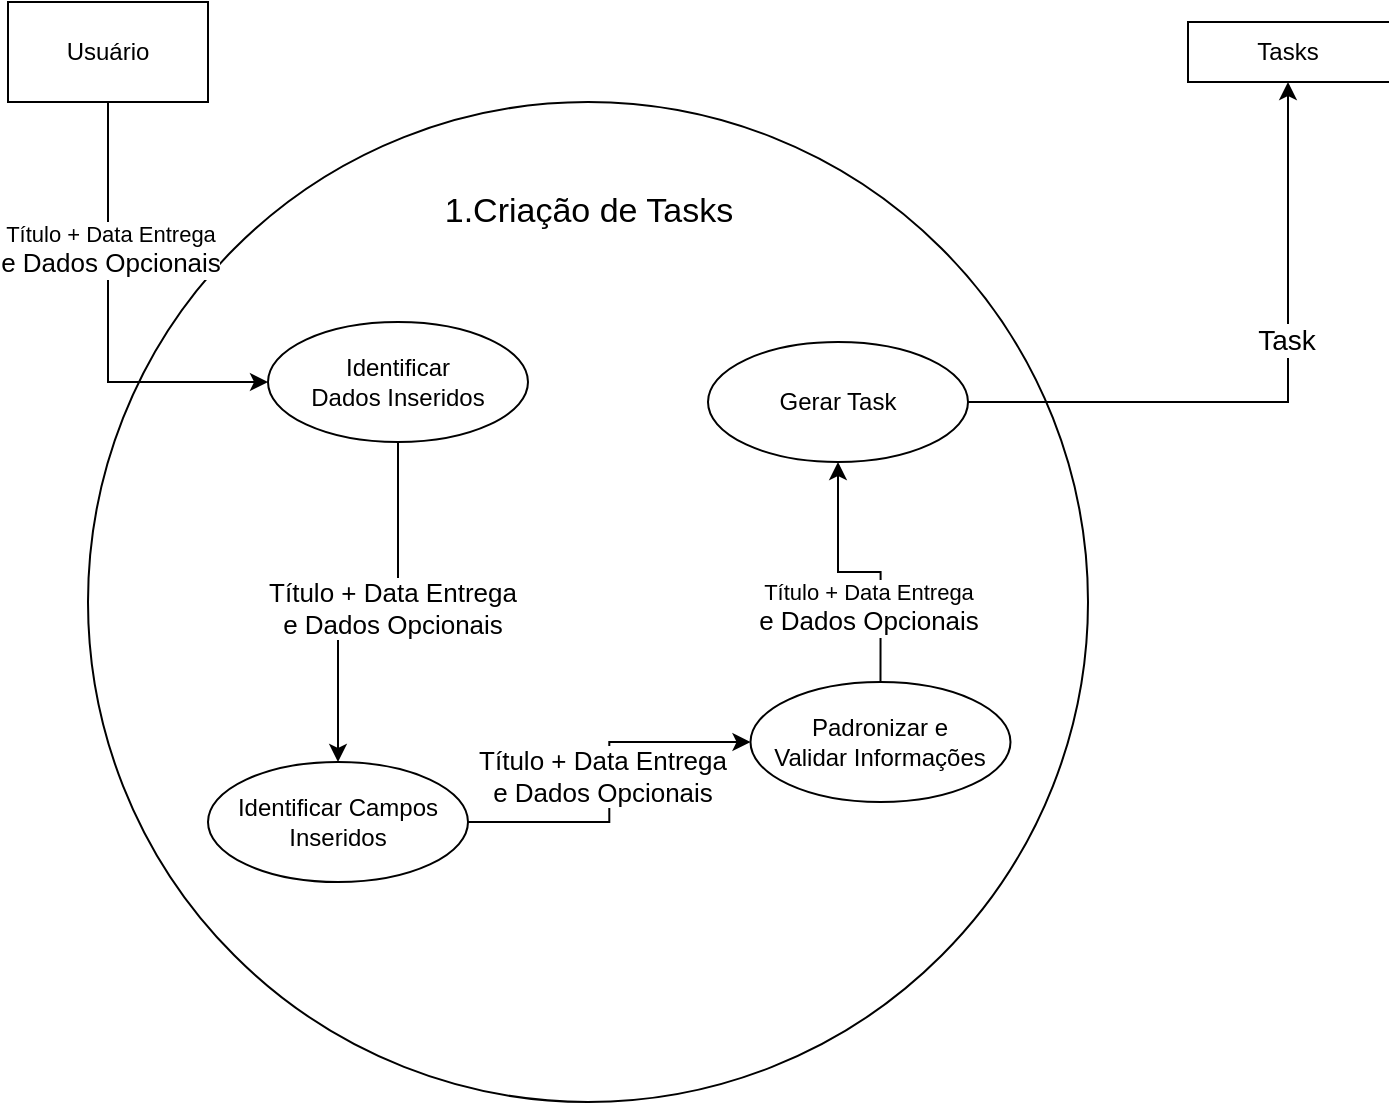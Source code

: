 <mxfile version="21.6.8" type="device">
  <diagram name="Página-1" id="VJn5dL--qaKLG-Ou2B9u">
    <mxGraphModel dx="1036" dy="655" grid="1" gridSize="10" guides="1" tooltips="1" connect="1" arrows="1" fold="1" page="1" pageScale="1" pageWidth="827" pageHeight="1169" math="0" shadow="0">
      <root>
        <mxCell id="0" />
        <mxCell id="1" parent="0" />
        <mxCell id="8mnP1F_r9e8hZtbXD_vT-1" value="Usuário" style="html=1;dashed=0;whiteSpace=wrap;" parent="1" vertex="1">
          <mxGeometry x="80" y="70" width="100" height="50" as="geometry" />
        </mxCell>
        <mxCell id="8mnP1F_r9e8hZtbXD_vT-2" value="" style="shape=ellipse;html=1;dashed=0;whiteSpace=wrap;aspect=fixed;perimeter=ellipsePerimeter;verticalAlign=top;horizontal=1;" parent="1" vertex="1">
          <mxGeometry x="120" y="120" width="500" height="500" as="geometry" />
        </mxCell>
        <mxCell id="8mnP1F_r9e8hZtbXD_vT-35" value="" style="edgeStyle=orthogonalEdgeStyle;rounded=0;orthogonalLoop=1;jettySize=auto;html=1;" parent="1" source="8mnP1F_r9e8hZtbXD_vT-31" target="8mnP1F_r9e8hZtbXD_vT-34" edge="1">
          <mxGeometry relative="1" as="geometry" />
        </mxCell>
        <mxCell id="8mnP1F_r9e8hZtbXD_vT-36" value="&lt;font style=&quot;font-size: 13px;&quot;&gt;Título + Data Entrega &lt;br&gt;e Dados Opcionais&lt;br&gt;&lt;/font&gt;" style="edgeLabel;html=1;align=center;verticalAlign=middle;resizable=0;points=[];" parent="8mnP1F_r9e8hZtbXD_vT-35" vertex="1" connectable="0">
          <mxGeometry x="-0.152" y="3" relative="1" as="geometry">
            <mxPoint x="-3" as="offset" />
          </mxGeometry>
        </mxCell>
        <mxCell id="8mnP1F_r9e8hZtbXD_vT-31" value="Identificar &lt;br&gt;Dados Inseridos" style="shape=ellipse;html=1;dashed=0;whiteSpace=wrap;perimeter=ellipsePerimeter;" parent="1" vertex="1">
          <mxGeometry x="210" y="230" width="130" height="60" as="geometry" />
        </mxCell>
        <mxCell id="8mnP1F_r9e8hZtbXD_vT-32" style="edgeStyle=orthogonalEdgeStyle;rounded=0;orthogonalLoop=1;jettySize=auto;html=1;entryX=0;entryY=0.5;entryDx=0;entryDy=0;exitX=0.5;exitY=1;exitDx=0;exitDy=0;" parent="1" source="8mnP1F_r9e8hZtbXD_vT-1" target="8mnP1F_r9e8hZtbXD_vT-31" edge="1">
          <mxGeometry relative="1" as="geometry">
            <Array as="points">
              <mxPoint x="130" y="120" />
              <mxPoint x="130" y="280" />
            </Array>
          </mxGeometry>
        </mxCell>
        <mxCell id="8mnP1F_r9e8hZtbXD_vT-33" value="Título + Data Entrega&lt;br style=&quot;font-size: 13px;&quot;&gt;&lt;span style=&quot;font-size: 13px;&quot;&gt;e Dados Opcionais&lt;/span&gt;" style="edgeLabel;html=1;align=center;verticalAlign=middle;resizable=0;points=[];" parent="8mnP1F_r9e8hZtbXD_vT-32" vertex="1" connectable="0">
          <mxGeometry x="-0.334" y="1" relative="1" as="geometry">
            <mxPoint as="offset" />
          </mxGeometry>
        </mxCell>
        <mxCell id="8mnP1F_r9e8hZtbXD_vT-38" value="" style="edgeStyle=orthogonalEdgeStyle;rounded=0;orthogonalLoop=1;jettySize=auto;html=1;fontSize=16;" parent="1" source="8mnP1F_r9e8hZtbXD_vT-34" target="8mnP1F_r9e8hZtbXD_vT-37" edge="1">
          <mxGeometry relative="1" as="geometry" />
        </mxCell>
        <mxCell id="8mnP1F_r9e8hZtbXD_vT-39" value="&lt;font style=&quot;font-size: 13px;&quot;&gt;Título + Data Entrega&lt;br&gt;e Dados Opcionais&lt;br&gt;&lt;/font&gt;" style="edgeLabel;html=1;align=center;verticalAlign=middle;resizable=0;points=[];" parent="8mnP1F_r9e8hZtbXD_vT-38" vertex="1" connectable="0">
          <mxGeometry x="0.043" y="1" relative="1" as="geometry">
            <mxPoint x="-3" y="1" as="offset" />
          </mxGeometry>
        </mxCell>
        <mxCell id="8mnP1F_r9e8hZtbXD_vT-34" value="Identificar Campos Inseridos" style="shape=ellipse;html=1;dashed=0;whiteSpace=wrap;perimeter=ellipsePerimeter;" parent="1" vertex="1">
          <mxGeometry x="180" y="450" width="130" height="60" as="geometry" />
        </mxCell>
        <mxCell id="8mnP1F_r9e8hZtbXD_vT-41" value="" style="edgeStyle=orthogonalEdgeStyle;rounded=0;orthogonalLoop=1;jettySize=auto;html=1;entryX=0.5;entryY=1;entryDx=0;entryDy=0;" parent="1" source="8mnP1F_r9e8hZtbXD_vT-37" target="8mnP1F_r9e8hZtbXD_vT-46" edge="1">
          <mxGeometry relative="1" as="geometry">
            <mxPoint x="515" y="450" as="targetPoint" />
          </mxGeometry>
        </mxCell>
        <mxCell id="8mnP1F_r9e8hZtbXD_vT-42" value="Título + Data Entrega&lt;br style=&quot;font-size: 13px;&quot;&gt;&lt;span style=&quot;font-size: 13px;&quot;&gt;e Dados Opcionais&lt;/span&gt;" style="edgeLabel;html=1;align=center;verticalAlign=middle;resizable=0;points=[];" parent="8mnP1F_r9e8hZtbXD_vT-41" vertex="1" connectable="0">
          <mxGeometry x="-0.264" y="-1" relative="1" as="geometry">
            <mxPoint x="-8" y="11" as="offset" />
          </mxGeometry>
        </mxCell>
        <mxCell id="8mnP1F_r9e8hZtbXD_vT-37" value="Padronizar e &lt;br&gt;Validar Informações" style="shape=ellipse;html=1;dashed=0;whiteSpace=wrap;perimeter=ellipsePerimeter;" parent="1" vertex="1">
          <mxGeometry x="451.25" y="410" width="130" height="60" as="geometry" />
        </mxCell>
        <mxCell id="8mnP1F_r9e8hZtbXD_vT-43" value="1.Criação de Tasks" style="text;html=1;strokeColor=none;fillColor=none;align=center;verticalAlign=middle;whiteSpace=wrap;rounded=0;fontSize=17;" parent="1" vertex="1">
          <mxGeometry x="288.75" y="160" width="162.5" height="30" as="geometry" />
        </mxCell>
        <mxCell id="8mnP1F_r9e8hZtbXD_vT-44" value="Tasks" style="html=1;dashed=0;whiteSpace=wrap;shape=partialRectangle;right=0;" parent="1" vertex="1">
          <mxGeometry x="670" y="80" width="100" height="30" as="geometry" />
        </mxCell>
        <mxCell id="8mnP1F_r9e8hZtbXD_vT-48" style="edgeStyle=orthogonalEdgeStyle;rounded=0;orthogonalLoop=1;jettySize=auto;html=1;entryX=0.5;entryY=1;entryDx=0;entryDy=0;" parent="1" source="8mnP1F_r9e8hZtbXD_vT-46" target="8mnP1F_r9e8hZtbXD_vT-44" edge="1">
          <mxGeometry relative="1" as="geometry">
            <mxPoint x="495" y="330" as="targetPoint" />
          </mxGeometry>
        </mxCell>
        <mxCell id="8mnP1F_r9e8hZtbXD_vT-51" value="&lt;font style=&quot;font-size: 14px;&quot;&gt;Task&lt;/font&gt;" style="edgeLabel;html=1;align=center;verticalAlign=middle;resizable=0;points=[];" parent="8mnP1F_r9e8hZtbXD_vT-48" vertex="1" connectable="0">
          <mxGeometry x="0.2" y="2" relative="1" as="geometry">
            <mxPoint x="1" y="1" as="offset" />
          </mxGeometry>
        </mxCell>
        <mxCell id="8mnP1F_r9e8hZtbXD_vT-46" value="Gerar Task" style="shape=ellipse;html=1;dashed=0;whiteSpace=wrap;perimeter=ellipsePerimeter;" parent="1" vertex="1">
          <mxGeometry x="430" y="240" width="130" height="60" as="geometry" />
        </mxCell>
      </root>
    </mxGraphModel>
  </diagram>
</mxfile>
